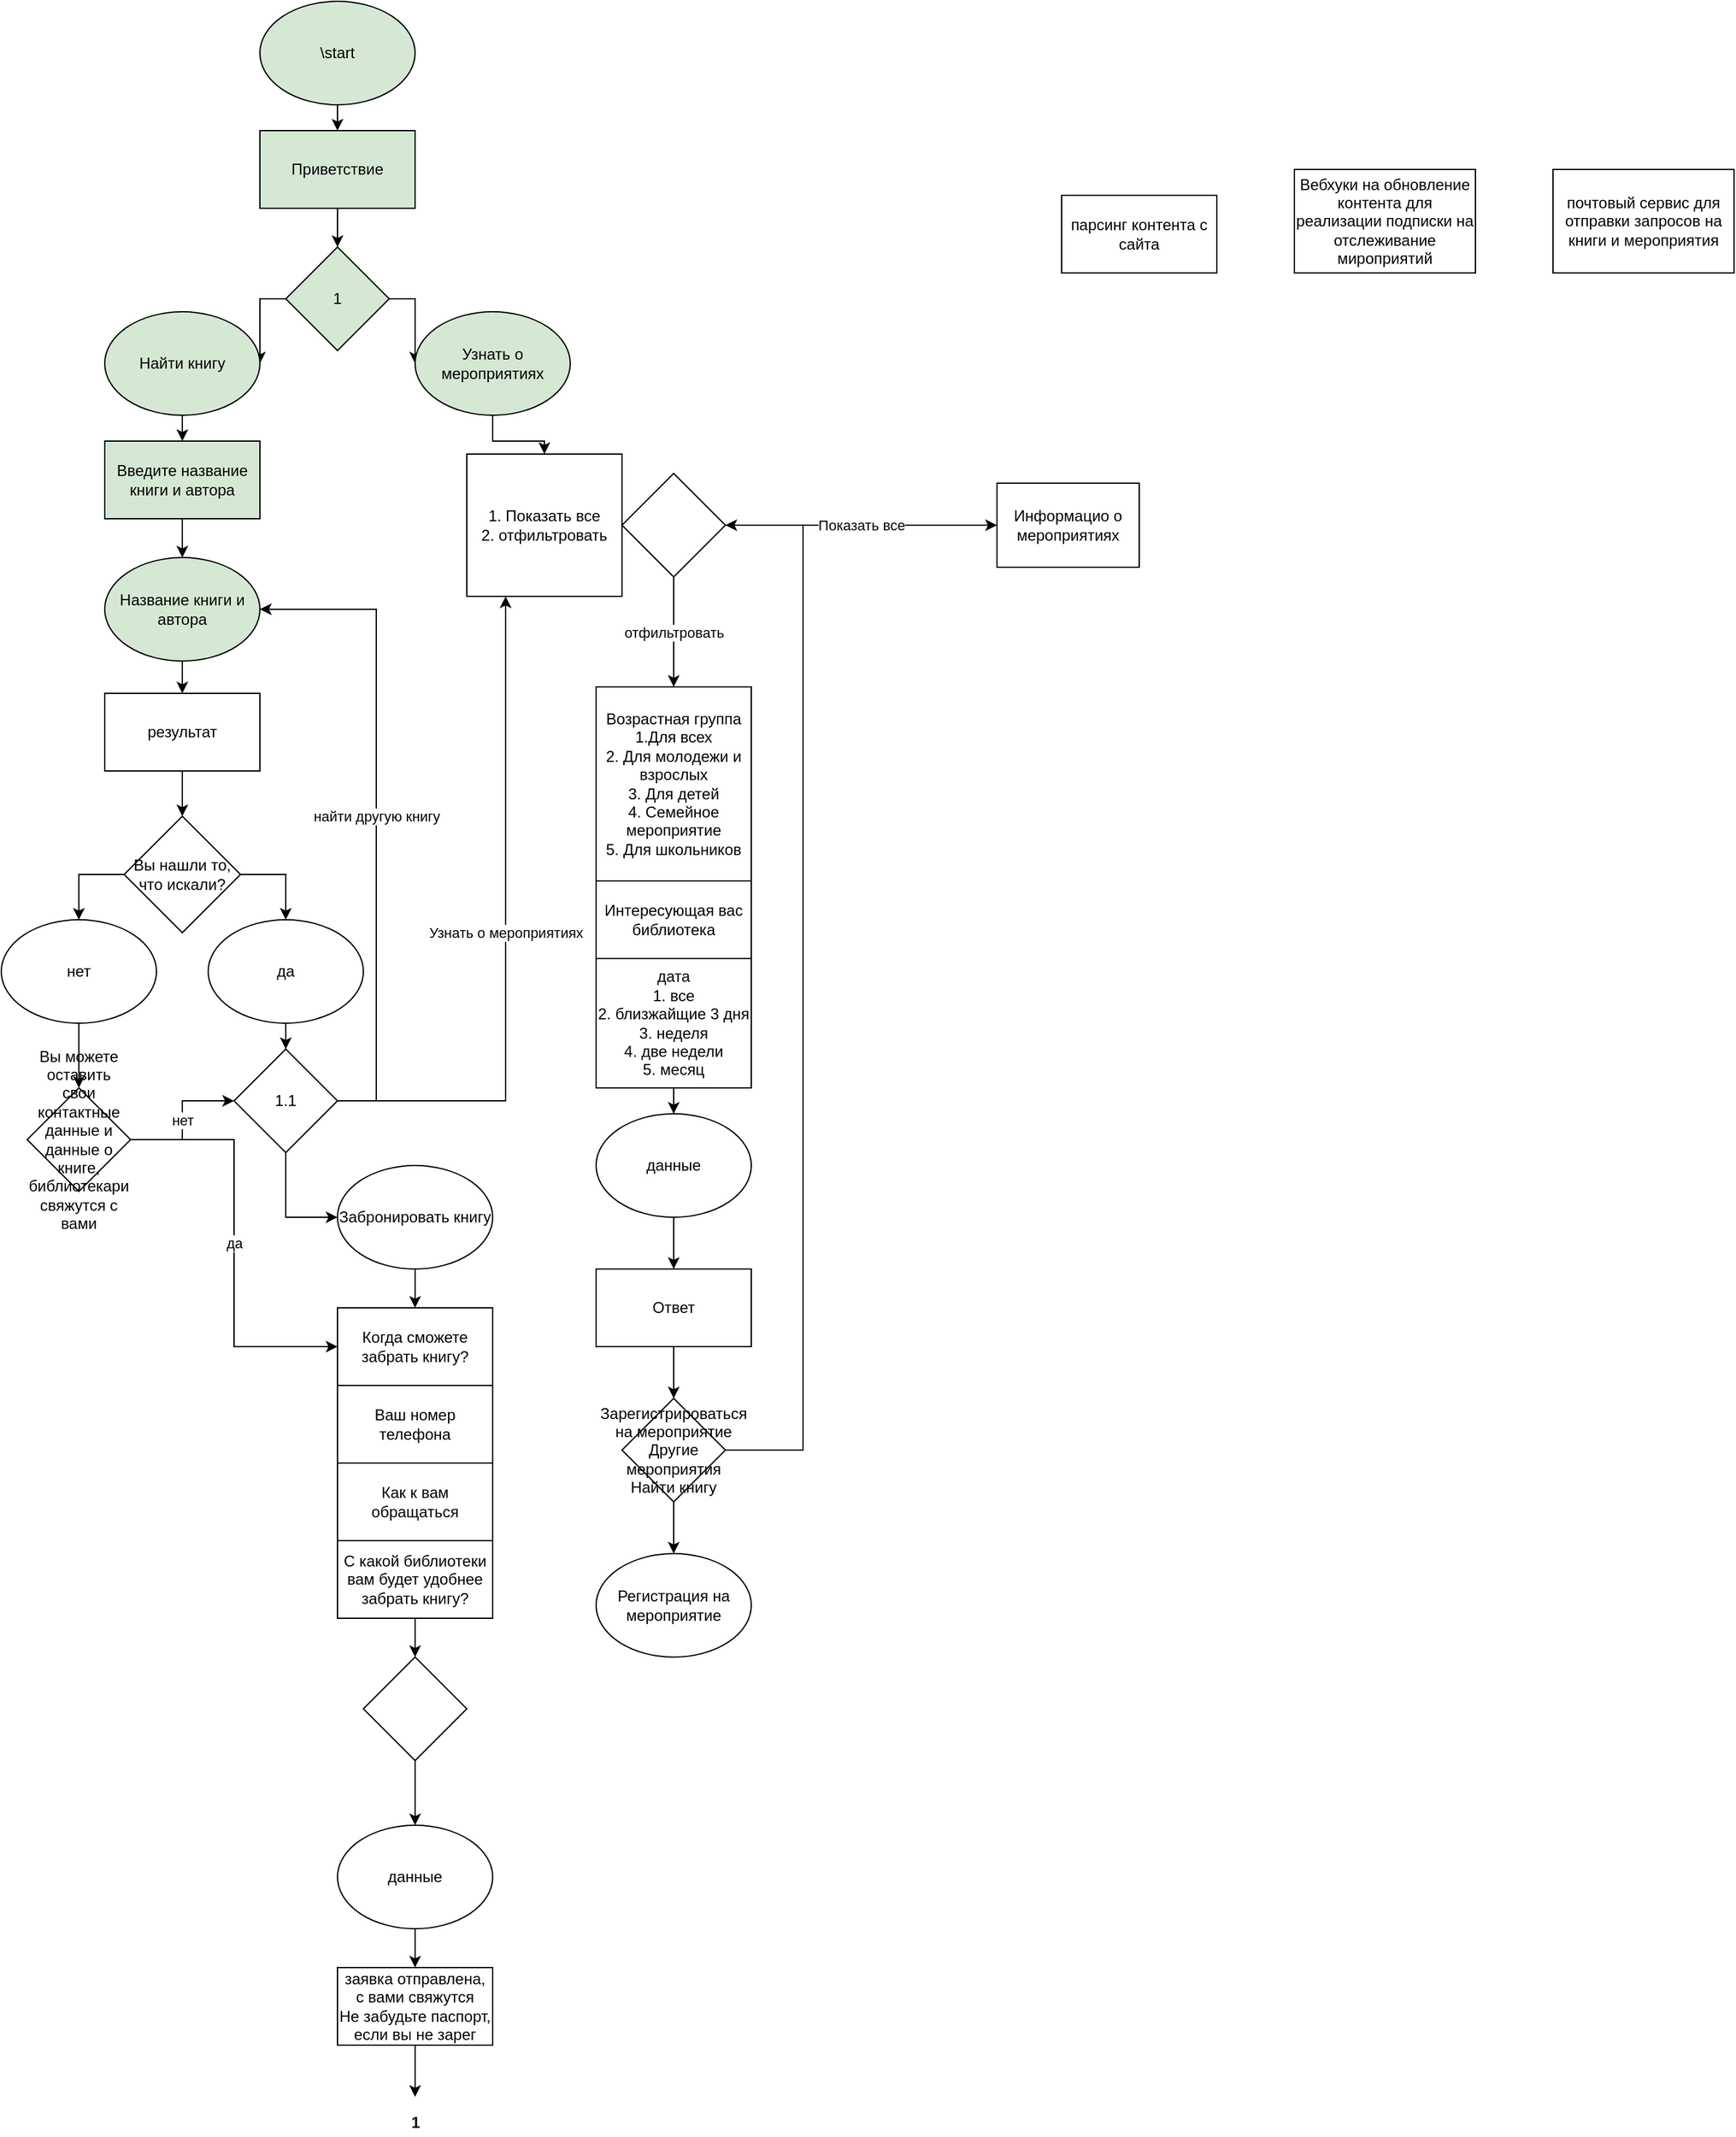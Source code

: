 <mxfile compressed="true" version="13.7.9" type="device"><diagram id="qhlsY-xNDRT4RTs6WPaE" name="Page-1"><mxGraphModel dx="1024" dy="592" grid="1" gridSize="10" guides="1" tooltips="1" connect="1" arrows="1" fold="1" page="1" pageScale="1" pageWidth="827" pageHeight="1169" math="0" shadow="0"><root><mxCell id="0"/><mxCell id="1" parent="0"/><mxCell id="6EtH6pDStOjFGwBTFU8C-11" style="edgeStyle=orthogonalEdgeStyle;rounded=0;orthogonalLoop=1;jettySize=auto;html=1;exitX=0;exitY=0.5;exitDx=0;exitDy=0;entryX=1;entryY=0.5;entryDx=0;entryDy=0;" parent="1" source="6EtH6pDStOjFGwBTFU8C-3" target="6EtH6pDStOjFGwBTFU8C-7" edge="1"><mxGeometry relative="1" as="geometry"/></mxCell><mxCell id="6EtH6pDStOjFGwBTFU8C-12" style="edgeStyle=orthogonalEdgeStyle;rounded=0;orthogonalLoop=1;jettySize=auto;html=1;exitX=1;exitY=0.5;exitDx=0;exitDy=0;" parent="1" source="6EtH6pDStOjFGwBTFU8C-3" target="6EtH6pDStOjFGwBTFU8C-8" edge="1"><mxGeometry relative="1" as="geometry"/></mxCell><mxCell id="6EtH6pDStOjFGwBTFU8C-3" value="1" style="rhombus;whiteSpace=wrap;html=1;fillColor=#D5E8D4;" parent="1" vertex="1"><mxGeometry x="300" y="210" width="80" height="80" as="geometry"/></mxCell><mxCell id="6EtH6pDStOjFGwBTFU8C-13" style="edgeStyle=orthogonalEdgeStyle;rounded=0;orthogonalLoop=1;jettySize=auto;html=1;exitX=0.5;exitY=1;exitDx=0;exitDy=0;entryX=0.5;entryY=0;entryDx=0;entryDy=0;" parent="1" source="6EtH6pDStOjFGwBTFU8C-4" target="6EtH6pDStOjFGwBTFU8C-5" edge="1"><mxGeometry relative="1" as="geometry"/></mxCell><mxCell id="6EtH6pDStOjFGwBTFU8C-4" value="\start" style="ellipse;whiteSpace=wrap;html=1;fillColor=#D5E8D4;" parent="1" vertex="1"><mxGeometry x="280" y="20" width="120" height="80" as="geometry"/></mxCell><mxCell id="6EtH6pDStOjFGwBTFU8C-10" style="edgeStyle=orthogonalEdgeStyle;rounded=0;orthogonalLoop=1;jettySize=auto;html=1;exitX=0.5;exitY=1;exitDx=0;exitDy=0;entryX=0.5;entryY=0;entryDx=0;entryDy=0;" parent="1" source="6EtH6pDStOjFGwBTFU8C-5" target="6EtH6pDStOjFGwBTFU8C-3" edge="1"><mxGeometry relative="1" as="geometry"/></mxCell><mxCell id="6EtH6pDStOjFGwBTFU8C-5" value="Приветствие" style="rounded=0;whiteSpace=wrap;html=1;fillColor=#D5E8D4;" parent="1" vertex="1"><mxGeometry x="280" y="120" width="120" height="60" as="geometry"/></mxCell><mxCell id="6EtH6pDStOjFGwBTFU8C-15" style="edgeStyle=orthogonalEdgeStyle;rounded=0;orthogonalLoop=1;jettySize=auto;html=1;exitX=0.5;exitY=1;exitDx=0;exitDy=0;entryX=0.5;entryY=0;entryDx=0;entryDy=0;" parent="1" source="6EtH6pDStOjFGwBTFU8C-7" target="6EtH6pDStOjFGwBTFU8C-14" edge="1"><mxGeometry relative="1" as="geometry"/></mxCell><mxCell id="6EtH6pDStOjFGwBTFU8C-7" value="Найти книгу" style="ellipse;whiteSpace=wrap;html=1;fillColor=#D5E8D4;" parent="1" vertex="1"><mxGeometry x="160" y="260" width="120" height="80" as="geometry"/></mxCell><mxCell id="6EtH6pDStOjFGwBTFU8C-40" style="edgeStyle=orthogonalEdgeStyle;rounded=0;orthogonalLoop=1;jettySize=auto;html=1;exitX=0.5;exitY=1;exitDx=0;exitDy=0;entryX=0.5;entryY=0;entryDx=0;entryDy=0;" parent="1" source="6EtH6pDStOjFGwBTFU8C-8" target="6EtH6pDStOjFGwBTFU8C-9" edge="1"><mxGeometry relative="1" as="geometry"/></mxCell><mxCell id="6EtH6pDStOjFGwBTFU8C-8" value="Узнать о мероприятиях" style="ellipse;whiteSpace=wrap;html=1;fillColor=#D5E8D4;" parent="1" vertex="1"><mxGeometry x="400" y="260" width="120" height="80" as="geometry"/></mxCell><mxCell id="6EtH6pDStOjFGwBTFU8C-42" style="edgeStyle=orthogonalEdgeStyle;rounded=0;orthogonalLoop=1;jettySize=auto;html=1;exitX=1;exitY=0.5;exitDx=0;exitDy=0;entryX=0;entryY=0.5;entryDx=0;entryDy=0;" parent="1" source="6EtH6pDStOjFGwBTFU8C-9" target="6EtH6pDStOjFGwBTFU8C-41" edge="1"><mxGeometry relative="1" as="geometry"/></mxCell><mxCell id="6EtH6pDStOjFGwBTFU8C-9" value="1. Показать все&lt;br&gt;2. отфильтровать" style="rounded=0;whiteSpace=wrap;html=1;" parent="1" vertex="1"><mxGeometry x="440" y="370" width="120" height="110" as="geometry"/></mxCell><mxCell id="6EtH6pDStOjFGwBTFU8C-17" style="edgeStyle=orthogonalEdgeStyle;rounded=0;orthogonalLoop=1;jettySize=auto;html=1;exitX=0.5;exitY=1;exitDx=0;exitDy=0;entryX=0.5;entryY=0;entryDx=0;entryDy=0;" parent="1" source="6EtH6pDStOjFGwBTFU8C-14" target="6EtH6pDStOjFGwBTFU8C-16" edge="1"><mxGeometry relative="1" as="geometry"/></mxCell><mxCell id="6EtH6pDStOjFGwBTFU8C-14" value="Введите название книги и автора" style="rounded=0;whiteSpace=wrap;html=1;fillColor=#D5E8D4;" parent="1" vertex="1"><mxGeometry x="160" y="360" width="120" height="60" as="geometry"/></mxCell><mxCell id="6EtH6pDStOjFGwBTFU8C-19" style="edgeStyle=orthogonalEdgeStyle;rounded=0;orthogonalLoop=1;jettySize=auto;html=1;exitX=0.5;exitY=1;exitDx=0;exitDy=0;entryX=0.5;entryY=0;entryDx=0;entryDy=0;" parent="1" source="6EtH6pDStOjFGwBTFU8C-16" target="6EtH6pDStOjFGwBTFU8C-18" edge="1"><mxGeometry relative="1" as="geometry"/></mxCell><mxCell id="6EtH6pDStOjFGwBTFU8C-16" value="Название книги и автора" style="ellipse;whiteSpace=wrap;html=1;fillColor=#D5E8D4;" parent="1" vertex="1"><mxGeometry x="160" y="450" width="120" height="80" as="geometry"/></mxCell><mxCell id="6EtH6pDStOjFGwBTFU8C-21" style="edgeStyle=orthogonalEdgeStyle;rounded=0;orthogonalLoop=1;jettySize=auto;html=1;exitX=0.5;exitY=1;exitDx=0;exitDy=0;entryX=0.5;entryY=0;entryDx=0;entryDy=0;" parent="1" source="6EtH6pDStOjFGwBTFU8C-18" target="6EtH6pDStOjFGwBTFU8C-20" edge="1"><mxGeometry relative="1" as="geometry"/></mxCell><mxCell id="6EtH6pDStOjFGwBTFU8C-18" value="результат" style="rounded=0;whiteSpace=wrap;html=1;" parent="1" vertex="1"><mxGeometry x="160" y="555" width="120" height="60" as="geometry"/></mxCell><mxCell id="6EtH6pDStOjFGwBTFU8C-24" style="edgeStyle=orthogonalEdgeStyle;rounded=0;orthogonalLoop=1;jettySize=auto;html=1;exitX=0;exitY=0.5;exitDx=0;exitDy=0;entryX=0.5;entryY=0;entryDx=0;entryDy=0;" parent="1" source="6EtH6pDStOjFGwBTFU8C-20" target="6EtH6pDStOjFGwBTFU8C-22" edge="1"><mxGeometry relative="1" as="geometry"/></mxCell><mxCell id="6EtH6pDStOjFGwBTFU8C-25" style="edgeStyle=orthogonalEdgeStyle;rounded=0;orthogonalLoop=1;jettySize=auto;html=1;exitX=1;exitY=0.5;exitDx=0;exitDy=0;entryX=0.5;entryY=0;entryDx=0;entryDy=0;" parent="1" source="6EtH6pDStOjFGwBTFU8C-20" target="6EtH6pDStOjFGwBTFU8C-23" edge="1"><mxGeometry relative="1" as="geometry"/></mxCell><mxCell id="6EtH6pDStOjFGwBTFU8C-20" value="Вы нашли то, что искали?" style="rhombus;whiteSpace=wrap;html=1;" parent="1" vertex="1"><mxGeometry x="175" y="650" width="90" height="90" as="geometry"/></mxCell><mxCell id="6EtH6pDStOjFGwBTFU8C-27" style="edgeStyle=orthogonalEdgeStyle;rounded=0;orthogonalLoop=1;jettySize=auto;html=1;entryX=0.5;entryY=0;entryDx=0;entryDy=0;" parent="1" source="6EtH6pDStOjFGwBTFU8C-22" edge="1"><mxGeometry relative="1" as="geometry"><mxPoint x="140" y="860" as="targetPoint"/></mxGeometry></mxCell><mxCell id="6EtH6pDStOjFGwBTFU8C-22" value="нет" style="ellipse;whiteSpace=wrap;html=1;" parent="1" vertex="1"><mxGeometry x="80" y="730" width="120" height="80" as="geometry"/></mxCell><mxCell id="6EtH6pDStOjFGwBTFU8C-36" style="edgeStyle=orthogonalEdgeStyle;rounded=0;orthogonalLoop=1;jettySize=auto;html=1;exitX=0.5;exitY=1;exitDx=0;exitDy=0;" parent="1" source="6EtH6pDStOjFGwBTFU8C-23" target="6EtH6pDStOjFGwBTFU8C-34" edge="1"><mxGeometry relative="1" as="geometry"/></mxCell><mxCell id="6EtH6pDStOjFGwBTFU8C-23" value="да" style="ellipse;whiteSpace=wrap;html=1;" parent="1" vertex="1"><mxGeometry x="240" y="730" width="120" height="80" as="geometry"/></mxCell><mxCell id="6EtH6pDStOjFGwBTFU8C-35" value="найти другую книгу" style="edgeStyle=orthogonalEdgeStyle;rounded=0;orthogonalLoop=1;jettySize=auto;html=1;entryX=1;entryY=0.5;entryDx=0;entryDy=0;exitX=1;exitY=0.5;exitDx=0;exitDy=0;" parent="1" source="6EtH6pDStOjFGwBTFU8C-34" target="6EtH6pDStOjFGwBTFU8C-16" edge="1"><mxGeometry relative="1" as="geometry"><Array as="points"><mxPoint x="370" y="870"/><mxPoint x="370" y="490"/></Array></mxGeometry></mxCell><mxCell id="6EtH6pDStOjFGwBTFU8C-37" value="Узнать о мероприятиях" style="edgeStyle=orthogonalEdgeStyle;rounded=0;orthogonalLoop=1;jettySize=auto;html=1;entryX=0.25;entryY=1;entryDx=0;entryDy=0;" parent="1" source="6EtH6pDStOjFGwBTFU8C-34" target="6EtH6pDStOjFGwBTFU8C-9" edge="1"><mxGeometry relative="1" as="geometry"/></mxCell><mxCell id="6EtH6pDStOjFGwBTFU8C-39" style="edgeStyle=orthogonalEdgeStyle;rounded=0;orthogonalLoop=1;jettySize=auto;html=1;exitX=0.5;exitY=1;exitDx=0;exitDy=0;entryX=0;entryY=0.5;entryDx=0;entryDy=0;" parent="1" source="6EtH6pDStOjFGwBTFU8C-34" target="6EtH6pDStOjFGwBTFU8C-38" edge="1"><mxGeometry relative="1" as="geometry"/></mxCell><mxCell id="6EtH6pDStOjFGwBTFU8C-34" value="1.1" style="rhombus;whiteSpace=wrap;html=1;" parent="1" vertex="1"><mxGeometry x="260" y="830" width="80" height="80" as="geometry"/></mxCell><mxCell id="6EtH6pDStOjFGwBTFU8C-44" style="edgeStyle=orthogonalEdgeStyle;rounded=0;orthogonalLoop=1;jettySize=auto;html=1;exitX=0.5;exitY=1;exitDx=0;exitDy=0;entryX=0.5;entryY=0;entryDx=0;entryDy=0;" parent="1" source="6EtH6pDStOjFGwBTFU8C-38" target="6EtH6pDStOjFGwBTFU8C-43" edge="1"><mxGeometry relative="1" as="geometry"/></mxCell><mxCell id="6EtH6pDStOjFGwBTFU8C-38" value="Забронировать книгу" style="ellipse;whiteSpace=wrap;html=1;" parent="1" vertex="1"><mxGeometry x="340" y="920" width="120" height="80" as="geometry"/></mxCell><mxCell id="ELggpWXdO5z_YOVMqT59-2" value="Показать все" style="edgeStyle=orthogonalEdgeStyle;rounded=0;orthogonalLoop=1;jettySize=auto;html=1;entryX=0;entryY=0.5;entryDx=0;entryDy=0;" edge="1" parent="1" source="6EtH6pDStOjFGwBTFU8C-41" target="ELggpWXdO5z_YOVMqT59-1"><mxGeometry relative="1" as="geometry"/></mxCell><mxCell id="ELggpWXdO5z_YOVMqT59-4" value="отфильтровать" style="edgeStyle=orthogonalEdgeStyle;rounded=0;orthogonalLoop=1;jettySize=auto;html=1;entryX=0.5;entryY=0;entryDx=0;entryDy=0;" edge="1" parent="1" source="6EtH6pDStOjFGwBTFU8C-41" target="ELggpWXdO5z_YOVMqT59-5"><mxGeometry relative="1" as="geometry"/></mxCell><mxCell id="6EtH6pDStOjFGwBTFU8C-41" value="" style="rhombus;whiteSpace=wrap;html=1;" parent="1" vertex="1"><mxGeometry x="560" y="385" width="80" height="80" as="geometry"/></mxCell><mxCell id="6EtH6pDStOjFGwBTFU8C-43" value="Когда сможете забрать книгу?" style="rounded=0;whiteSpace=wrap;html=1;" parent="1" vertex="1"><mxGeometry x="340" y="1030" width="120" height="60" as="geometry"/></mxCell><mxCell id="6EtH6pDStOjFGwBTFU8C-50" value="Ваш номер телефона" style="rounded=0;whiteSpace=wrap;html=1;" parent="1" vertex="1"><mxGeometry x="340" y="1090" width="120" height="60" as="geometry"/></mxCell><mxCell id="6EtH6pDStOjFGwBTFU8C-51" value="Как к вам обращаться" style="rounded=0;whiteSpace=wrap;html=1;" parent="1" vertex="1"><mxGeometry x="340" y="1150" width="120" height="60" as="geometry"/></mxCell><mxCell id="6EtH6pDStOjFGwBTFU8C-56" style="edgeStyle=orthogonalEdgeStyle;rounded=0;orthogonalLoop=1;jettySize=auto;html=1;entryX=0.5;entryY=0;entryDx=0;entryDy=0;" parent="1" source="6EtH6pDStOjFGwBTFU8C-53" target="6EtH6pDStOjFGwBTFU8C-55" edge="1"><mxGeometry relative="1" as="geometry"/></mxCell><mxCell id="6EtH6pDStOjFGwBTFU8C-53" value="данные" style="ellipse;whiteSpace=wrap;html=1;" parent="1" vertex="1"><mxGeometry x="340" y="1430" width="120" height="80" as="geometry"/></mxCell><mxCell id="6EtH6pDStOjFGwBTFU8C-57" style="edgeStyle=orthogonalEdgeStyle;rounded=0;orthogonalLoop=1;jettySize=auto;html=1;exitX=0.5;exitY=1;exitDx=0;exitDy=0;" parent="1" source="6EtH6pDStOjFGwBTFU8C-55" edge="1"><mxGeometry relative="1" as="geometry"><mxPoint x="400" y="1640" as="targetPoint"/></mxGeometry></mxCell><mxCell id="6EtH6pDStOjFGwBTFU8C-55" value="заявка отправлена, с вами свяжутся&lt;br&gt;Не забудьте паспорт, если вы не зарег" style="rounded=0;whiteSpace=wrap;html=1;" parent="1" vertex="1"><mxGeometry x="340" y="1540" width="120" height="60" as="geometry"/></mxCell><mxCell id="6EtH6pDStOjFGwBTFU8C-58" value="&lt;b&gt;1&lt;/b&gt;" style="text;html=1;align=center;verticalAlign=middle;resizable=0;points=[];autosize=1;" parent="1" vertex="1"><mxGeometry x="390" y="1650" width="20" height="20" as="geometry"/></mxCell><mxCell id="wK6KK77DOI4iyFXMCUv_-4" style="edgeStyle=orthogonalEdgeStyle;rounded=0;orthogonalLoop=1;jettySize=auto;html=1;exitX=0.5;exitY=1;exitDx=0;exitDy=0;entryX=0.5;entryY=0;entryDx=0;entryDy=0;" parent="1" source="wK6KK77DOI4iyFXMCUv_-1" target="wK6KK77DOI4iyFXMCUv_-3" edge="1"><mxGeometry relative="1" as="geometry"/></mxCell><mxCell id="wK6KK77DOI4iyFXMCUv_-1" value="С какой библиотеки вам будет удобнее забрать книгу?" style="rounded=0;whiteSpace=wrap;html=1;" parent="1" vertex="1"><mxGeometry x="340" y="1210" width="120" height="60" as="geometry"/></mxCell><mxCell id="wK6KK77DOI4iyFXMCUv_-8" style="edgeStyle=orthogonalEdgeStyle;rounded=0;orthogonalLoop=1;jettySize=auto;html=1;exitX=0.5;exitY=1;exitDx=0;exitDy=0;entryX=0.5;entryY=0;entryDx=0;entryDy=0;" parent="1" source="wK6KK77DOI4iyFXMCUv_-3" target="6EtH6pDStOjFGwBTFU8C-53" edge="1"><mxGeometry relative="1" as="geometry"/></mxCell><mxCell id="wK6KK77DOI4iyFXMCUv_-3" value="" style="rhombus;whiteSpace=wrap;html=1;" parent="1" vertex="1"><mxGeometry x="360" y="1300" width="80" height="80" as="geometry"/></mxCell><mxCell id="wK6KK77DOI4iyFXMCUv_-11" value="да" style="edgeStyle=orthogonalEdgeStyle;rounded=0;orthogonalLoop=1;jettySize=auto;html=1;entryX=0;entryY=0.5;entryDx=0;entryDy=0;" parent="1" source="wK6KK77DOI4iyFXMCUv_-10" target="6EtH6pDStOjFGwBTFU8C-43" edge="1"><mxGeometry relative="1" as="geometry"/></mxCell><mxCell id="wK6KK77DOI4iyFXMCUv_-12" value="нет" style="edgeStyle=orthogonalEdgeStyle;rounded=0;orthogonalLoop=1;jettySize=auto;html=1;entryX=0;entryY=0.5;entryDx=0;entryDy=0;" parent="1" source="wK6KK77DOI4iyFXMCUv_-10" target="6EtH6pDStOjFGwBTFU8C-34" edge="1"><mxGeometry relative="1" as="geometry"><mxPoint x="60" y="580" as="targetPoint"/></mxGeometry></mxCell><mxCell id="wK6KK77DOI4iyFXMCUv_-10" value="Вы можете оставить свои контактные данные и данные о книге, библиотекари свяжутся с вами" style="rhombus;whiteSpace=wrap;html=1;" parent="1" vertex="1"><mxGeometry x="100" y="860" width="80" height="80" as="geometry"/></mxCell><mxCell id="xkqQCrDE0UepVDI4iE60-1" value="парсинг контента с сайта" style="rounded=0;whiteSpace=wrap;html=1;" parent="1" vertex="1"><mxGeometry x="900" y="170" width="120" height="60" as="geometry"/></mxCell><mxCell id="xkqQCrDE0UepVDI4iE60-2" value="Вебхуки на обновление контента для реализации подписки на отслеживание мироприятий" style="rounded=0;whiteSpace=wrap;html=1;" parent="1" vertex="1"><mxGeometry x="1080" y="150" width="140" height="80" as="geometry"/></mxCell><mxCell id="-foE4eMVDHT8dE4wxR66-1" value="почтовый сервис для отправки запросов на книги и мероприятия" style="rounded=0;whiteSpace=wrap;html=1;" parent="1" vertex="1"><mxGeometry x="1280" y="150" width="140" height="80" as="geometry"/></mxCell><mxCell id="ELggpWXdO5z_YOVMqT59-1" value="Информацио о мероприятиях" style="rounded=0;whiteSpace=wrap;html=1;" vertex="1" parent="1"><mxGeometry x="850" y="392.5" width="110" height="65" as="geometry"/></mxCell><mxCell id="ELggpWXdO5z_YOVMqT59-5" value="Возрастная группа&lt;br&gt;1.Для всех&lt;br&gt;2. Для молодежи и взрослых&lt;br&gt;3. Для детей&lt;br&gt;4. Семейное мероприятие&lt;br&gt;5. Для школьников&lt;br&gt;" style="rounded=0;whiteSpace=wrap;html=1;" vertex="1" parent="1"><mxGeometry x="540" y="550" width="120" height="150" as="geometry"/></mxCell><mxCell id="ELggpWXdO5z_YOVMqT59-6" style="edgeStyle=orthogonalEdgeStyle;rounded=0;orthogonalLoop=1;jettySize=auto;html=1;exitX=0.5;exitY=1;exitDx=0;exitDy=0;" edge="1" parent="1"><mxGeometry relative="1" as="geometry"><mxPoint x="600" y="785" as="sourcePoint"/><mxPoint x="600" y="785" as="targetPoint"/></mxGeometry></mxCell><mxCell id="ELggpWXdO5z_YOVMqT59-8" value="Интересующая вас библиотека" style="rounded=0;whiteSpace=wrap;html=1;" vertex="1" parent="1"><mxGeometry x="540" y="700" width="120" height="60" as="geometry"/></mxCell><mxCell id="ELggpWXdO5z_YOVMqT59-11" style="edgeStyle=orthogonalEdgeStyle;rounded=0;orthogonalLoop=1;jettySize=auto;html=1;" edge="1" parent="1" source="ELggpWXdO5z_YOVMqT59-9" target="ELggpWXdO5z_YOVMqT59-10"><mxGeometry relative="1" as="geometry"/></mxCell><mxCell id="ELggpWXdO5z_YOVMqT59-9" value="дата&lt;br&gt;1. все&lt;br&gt;2. близжайщие 3 дня&lt;br&gt;3. неделя&lt;br&gt;4. две недели&lt;br&gt;5. месяц" style="rounded=0;whiteSpace=wrap;html=1;" vertex="1" parent="1"><mxGeometry x="540" y="760" width="120" height="100" as="geometry"/></mxCell><mxCell id="ELggpWXdO5z_YOVMqT59-13" style="edgeStyle=orthogonalEdgeStyle;rounded=0;orthogonalLoop=1;jettySize=auto;html=1;" edge="1" parent="1" source="ELggpWXdO5z_YOVMqT59-10" target="ELggpWXdO5z_YOVMqT59-12"><mxGeometry relative="1" as="geometry"/></mxCell><mxCell id="ELggpWXdO5z_YOVMqT59-10" value="данные" style="ellipse;whiteSpace=wrap;html=1;" vertex="1" parent="1"><mxGeometry x="540" y="880" width="120" height="80" as="geometry"/></mxCell><mxCell id="ELggpWXdO5z_YOVMqT59-15" style="edgeStyle=orthogonalEdgeStyle;rounded=0;orthogonalLoop=1;jettySize=auto;html=1;entryX=0.5;entryY=0;entryDx=0;entryDy=0;" edge="1" parent="1" source="ELggpWXdO5z_YOVMqT59-12" target="ELggpWXdO5z_YOVMqT59-14"><mxGeometry relative="1" as="geometry"/></mxCell><mxCell id="ELggpWXdO5z_YOVMqT59-12" value="Ответ" style="rounded=0;whiteSpace=wrap;html=1;" vertex="1" parent="1"><mxGeometry x="540" y="1000" width="120" height="60" as="geometry"/></mxCell><mxCell id="ELggpWXdO5z_YOVMqT59-16" style="edgeStyle=orthogonalEdgeStyle;rounded=0;orthogonalLoop=1;jettySize=auto;html=1;" edge="1" parent="1" source="ELggpWXdO5z_YOVMqT59-14" target="6EtH6pDStOjFGwBTFU8C-41"><mxGeometry relative="1" as="geometry"><Array as="points"><mxPoint x="700" y="1140"/><mxPoint x="700" y="425"/></Array></mxGeometry></mxCell><mxCell id="ELggpWXdO5z_YOVMqT59-18" style="edgeStyle=orthogonalEdgeStyle;rounded=0;orthogonalLoop=1;jettySize=auto;html=1;entryX=0.5;entryY=0;entryDx=0;entryDy=0;" edge="1" parent="1" source="ELggpWXdO5z_YOVMqT59-14" target="ELggpWXdO5z_YOVMqT59-17"><mxGeometry relative="1" as="geometry"/></mxCell><mxCell id="ELggpWXdO5z_YOVMqT59-14" value="Зарегистрироваться на мероприятие&lt;br&gt;Другие мероприятия&lt;br&gt;Найти книгу&lt;br&gt;" style="rhombus;whiteSpace=wrap;html=1;" vertex="1" parent="1"><mxGeometry x="560" y="1100" width="80" height="80" as="geometry"/></mxCell><mxCell id="ELggpWXdO5z_YOVMqT59-17" value="Регистрация на мероприятие" style="ellipse;whiteSpace=wrap;html=1;" vertex="1" parent="1"><mxGeometry x="540" y="1220" width="120" height="80" as="geometry"/></mxCell></root></mxGraphModel></diagram></mxfile>